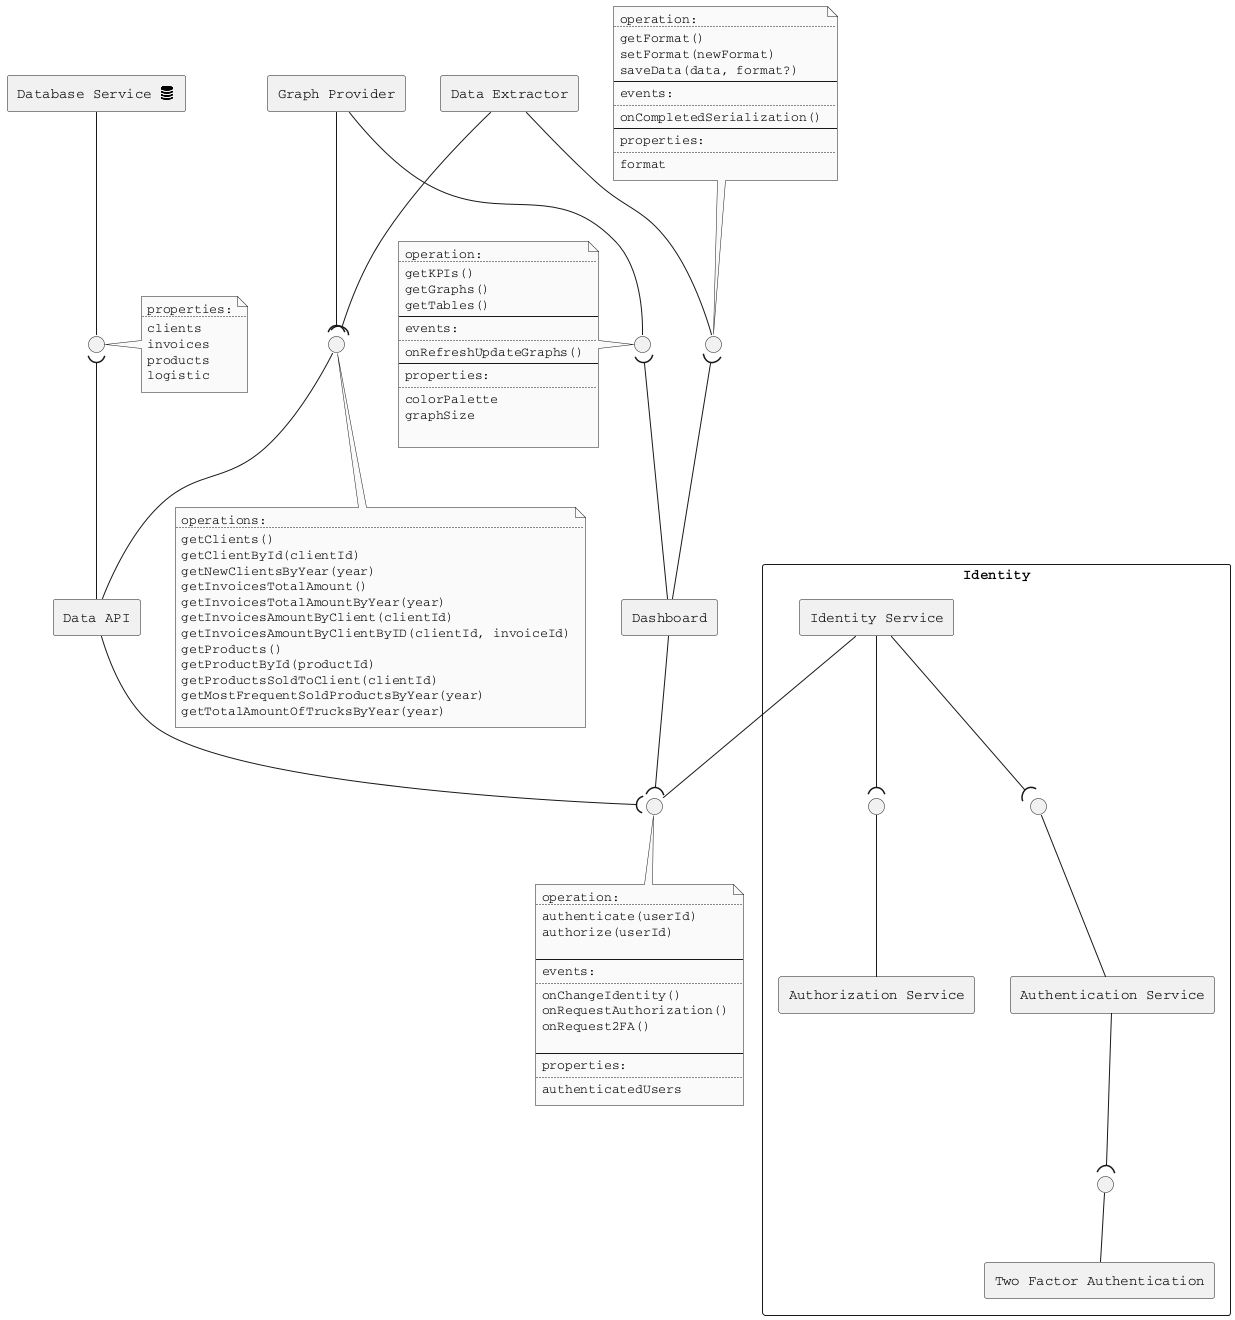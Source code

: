 @startuml
skinparam componentStyle rectangle

!include <tupadr3/font-awesome/database>

interface " " as CDBI
interface " " as APII
' interface " " as DSI
interface " " as DEI
interface " " as GPI
interface " " as ISI

component [Database Service <$database{scale=0.33}>] as CDB 
component [Data API] as API
component [Dashboard] as DS
component [Graph Provider] as GP
component [Data Extractor] as DE

component Identity {
   interface " " as AUTH_2FAI
   interface " " as AUTHORI
   interface " " as AUTHENTI
   component [Identity Service] as IS
   component [Authorization Service] as AUTHOR
   component [Authentication Service] as AUTHENT
   component [Two Factor Authentication] as 2FA
   IS -- ISI
   IS --( AUTHORI
   IS --( AUTHENTI
   AUTHORI -- AUTHOR
   AUTHENTI -- AUTHENT
   AUTHENT --( AUTH_2FAI
   AUTH_2FAI -- 2FA 
}

' Stateful
CDB -- CDBI 
CDBI )-- API

' API 
GP --( APII
DE --( APII
APII -- API

' Graph and data services
DE -- DEI
GP -- GPI
DEI )-- DS
GPI )-- DS

' Identity
API --( ISI
DS --( ISI

' Notes on single nodes
note top of DEI
operation:
..
getFormat()
setFormat(newFormat)
saveData(data, format?)
--
events:
..
onCompletedSerialization()
--
properties:
..
format
end note

note left of GPI
operation:
..
getKPIs()
getGraphs()
getTables()
--
events:
..
onRefreshUpdateGraphs()
--
properties:
..
colorPalette
graphSize

end note

note right of CDBI
properties:
..
clients
invoices
products
logistic
end note

note bottom of APII
operations:
..
getClients()
getClientById(clientId)
getNewClientsByYear(year)
getInvoicesTotalAmount()
getInvoicesTotalAmountByYear(year)
getInvoicesAmountByClient(clientId)
getInvoicesAmountByClientByID(clientId, invoiceId)
getProducts()
getProductById(productId)
getProductsSoldToClient(clientId)
getMostFrequentSoldProductsByYear(year)
getTotalAmountOfTrucksByYear(year)
end note

note bottom of ISI
operation:
..
authenticate(userId)
authorize(userId)

--
events:
..
onChangeIdentity()
onRequestAuthorization()
onRequest2FA()

--
properties:
..
authenticatedUsers
end note

skinparam monochrome true
skinparam shadowing false
skinparam defaultFontName Courier
@enduml